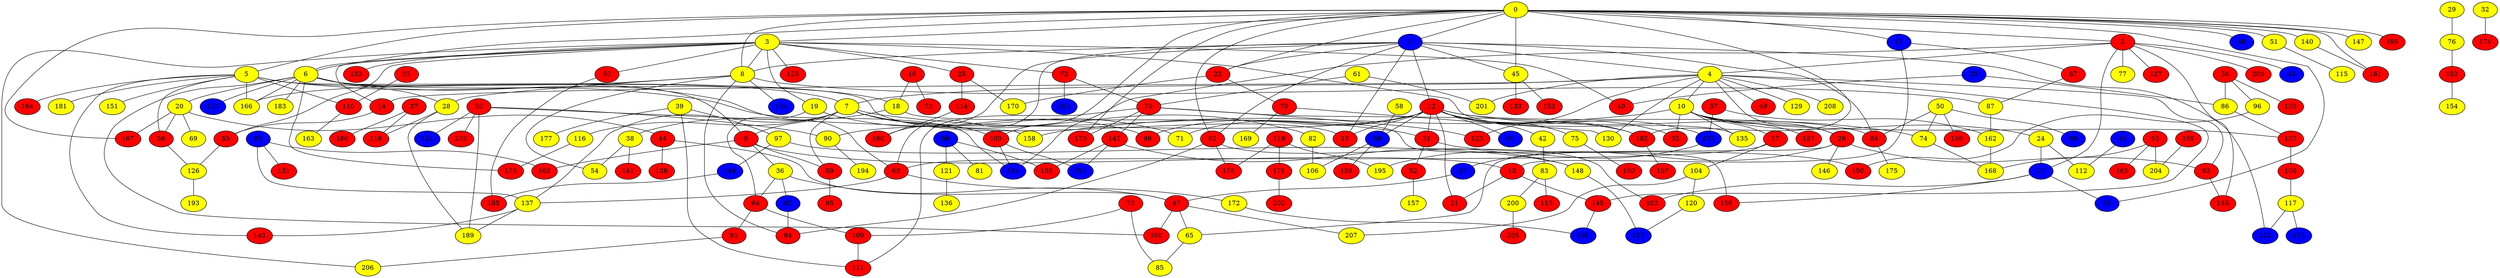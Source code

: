 graph {
0 [style = filled fillcolor = yellow];
1 [style = filled fillcolor = blue];
2 [style = filled fillcolor = red];
3 [style = filled fillcolor = yellow];
4 [style = filled fillcolor = yellow];
5 [style = filled fillcolor = yellow];
6 [style = filled fillcolor = yellow];
7 [style = filled fillcolor = yellow];
8 [style = filled fillcolor = yellow];
9 [style = filled fillcolor = red];
10 [style = filled fillcolor = yellow];
11 [style = filled fillcolor = blue];
12 [style = filled fillcolor = red];
13 [style = filled fillcolor = red];
14 [style = filled fillcolor = red];
15 [style = filled fillcolor = red];
16 [style = filled fillcolor = red];
17 [style = filled fillcolor = red];
18 [style = filled fillcolor = yellow];
19 [style = filled fillcolor = yellow];
20 [style = filled fillcolor = yellow];
21 [style = filled fillcolor = red];
22 [style = filled fillcolor = red];
23 [style = filled fillcolor = blue];
24 [style = filled fillcolor = yellow];
25 [style = filled fillcolor = red];
26 [style = filled fillcolor = red];
27 [style = filled fillcolor = blue];
28 [style = filled fillcolor = yellow];
29 [style = filled fillcolor = yellow];
30 [style = filled fillcolor = red];
31 [style = filled fillcolor = red];
32 [style = filled fillcolor = yellow];
33 [style = filled fillcolor = red];
34 [style = filled fillcolor = red];
35 [style = filled fillcolor = red];
36 [style = filled fillcolor = yellow];
37 [style = filled fillcolor = red];
38 [style = filled fillcolor = yellow];
39 [style = filled fillcolor = yellow];
40 [style = filled fillcolor = red];
41 [style = filled fillcolor = blue];
42 [style = filled fillcolor = yellow];
43 [style = filled fillcolor = blue];
44 [style = filled fillcolor = red];
45 [style = filled fillcolor = yellow];
46 [style = filled fillcolor = blue];
47 [style = filled fillcolor = red];
48 [style = filled fillcolor = blue];
49 [style = filled fillcolor = red];
50 [style = filled fillcolor = yellow];
51 [style = filled fillcolor = yellow];
52 [style = filled fillcolor = red];
53 [style = filled fillcolor = red];
54 [style = filled fillcolor = yellow];
55 [style = filled fillcolor = red];
56 [style = filled fillcolor = red];
57 [style = filled fillcolor = red];
58 [style = filled fillcolor = yellow];
59 [style = filled fillcolor = red];
60 [style = filled fillcolor = blue];
61 [style = filled fillcolor = yellow];
62 [style = filled fillcolor = blue];
63 [style = filled fillcolor = red];
64 [style = filled fillcolor = red];
65 [style = filled fillcolor = yellow];
66 [style = filled fillcolor = blue];
67 [style = filled fillcolor = red];
68 [style = filled fillcolor = blue];
69 [style = filled fillcolor = yellow];
70 [style = filled fillcolor = red];
71 [style = filled fillcolor = yellow];
72 [style = filled fillcolor = red];
73 [style = filled fillcolor = red];
74 [style = filled fillcolor = yellow];
75 [style = filled fillcolor = yellow];
76 [style = filled fillcolor = yellow];
77 [style = filled fillcolor = yellow];
78 [style = filled fillcolor = red];
79 [style = filled fillcolor = red];
80 [style = filled fillcolor = red];
81 [style = filled fillcolor = yellow];
82 [style = filled fillcolor = yellow];
83 [style = filled fillcolor = yellow];
84 [style = filled fillcolor = red];
85 [style = filled fillcolor = yellow];
86 [style = filled fillcolor = yellow];
87 [style = filled fillcolor = yellow];
88 [style = filled fillcolor = blue];
89 [style = filled fillcolor = blue];
90 [style = filled fillcolor = yellow];
91 [style = filled fillcolor = red];
92 [style = filled fillcolor = red];
93 [style = filled fillcolor = red];
94 [style = filled fillcolor = red];
95 [style = filled fillcolor = red];
96 [style = filled fillcolor = yellow];
97 [style = filled fillcolor = yellow];
98 [style = filled fillcolor = blue];
99 [style = filled fillcolor = red];
100 [style = filled fillcolor = red];
101 [style = filled fillcolor = blue];
102 [style = filled fillcolor = red];
103 [style = filled fillcolor = red];
104 [style = filled fillcolor = yellow];
105 [style = filled fillcolor = red];
106 [style = filled fillcolor = yellow];
107 [style = filled fillcolor = red];
108 [style = filled fillcolor = red];
109 [style = filled fillcolor = red];
110 [style = filled fillcolor = red];
111 [style = filled fillcolor = red];
112 [style = filled fillcolor = yellow];
113 [style = filled fillcolor = red];
114 [style = filled fillcolor = red];
115 [style = filled fillcolor = yellow];
116 [style = filled fillcolor = yellow];
117 [style = filled fillcolor = yellow];
118 [style = filled fillcolor = red];
119 [style = filled fillcolor = red];
120 [style = filled fillcolor = yellow];
121 [style = filled fillcolor = yellow];
122 [style = filled fillcolor = blue];
123 [style = filled fillcolor = red];
124 [style = filled fillcolor = blue];
125 [style = filled fillcolor = blue];
126 [style = filled fillcolor = yellow];
127 [style = filled fillcolor = red];
128 [style = filled fillcolor = red];
129 [style = filled fillcolor = yellow];
130 [style = filled fillcolor = yellow];
131 [style = filled fillcolor = red];
132 [style = filled fillcolor = red];
133 [style = filled fillcolor = red];
134 [style = filled fillcolor = blue];
135 [style = filled fillcolor = yellow];
136 [style = filled fillcolor = yellow];
137 [style = filled fillcolor = yellow];
138 [style = filled fillcolor = red];
139 [style = filled fillcolor = red];
140 [style = filled fillcolor = yellow];
141 [style = filled fillcolor = red];
142 [style = filled fillcolor = red];
143 [style = filled fillcolor = red];
144 [style = filled fillcolor = blue];
145 [style = filled fillcolor = red];
146 [style = filled fillcolor = yellow];
147 [style = filled fillcolor = yellow];
148 [style = filled fillcolor = yellow];
149 [style = filled fillcolor = red];
150 [style = filled fillcolor = red];
151 [style = filled fillcolor = yellow];
152 [style = filled fillcolor = red];
153 [style = filled fillcolor = red];
154 [style = filled fillcolor = yellow];
155 [style = filled fillcolor = blue];
156 [style = filled fillcolor = red];
157 [style = filled fillcolor = yellow];
158 [style = filled fillcolor = yellow];
159 [style = filled fillcolor = red];
160 [style = filled fillcolor = red];
161 [style = filled fillcolor = red];
162 [style = filled fillcolor = yellow];
163 [style = filled fillcolor = yellow];
164 [style = filled fillcolor = red];
165 [style = filled fillcolor = red];
166 [style = filled fillcolor = yellow];
167 [style = filled fillcolor = red];
168 [style = filled fillcolor = yellow];
169 [style = filled fillcolor = yellow];
170 [style = filled fillcolor = yellow];
171 [style = filled fillcolor = red];
172 [style = filled fillcolor = yellow];
173 [style = filled fillcolor = blue];
174 [style = filled fillcolor = red];
175 [style = filled fillcolor = yellow];
176 [style = filled fillcolor = red];
177 [style = filled fillcolor = yellow];
178 [style = filled fillcolor = red];
179 [style = filled fillcolor = red];
180 [style = filled fillcolor = red];
181 [style = filled fillcolor = yellow];
182 [style = filled fillcolor = red];
183 [style = filled fillcolor = yellow];
184 [style = filled fillcolor = blue];
185 [style = filled fillcolor = red];
186 [style = filled fillcolor = red];
187 [style = filled fillcolor = red];
188 [style = filled fillcolor = red];
189 [style = filled fillcolor = yellow];
190 [style = filled fillcolor = red];
191 [style = filled fillcolor = blue];
192 [style = filled fillcolor = blue];
193 [style = filled fillcolor = yellow];
194 [style = filled fillcolor = yellow];
195 [style = filled fillcolor = yellow];
196 [style = filled fillcolor = blue];
197 [style = filled fillcolor = red];
198 [style = filled fillcolor = red];
199 [style = filled fillcolor = red];
200 [style = filled fillcolor = yellow];
201 [style = filled fillcolor = yellow];
202 [style = filled fillcolor = red];
203 [style = filled fillcolor = red];
204 [style = filled fillcolor = yellow];
205 [style = filled fillcolor = red];
206 [style = filled fillcolor = yellow];
207 [style = filled fillcolor = yellow];
208 [style = filled fillcolor = yellow];
209 [style = filled fillcolor = red];
0 -- 5;
0 -- 3;
0 -- 2;
0 -- 1;
0 -- 6;
0 -- 8;
0 -- 11;
0 -- 22;
0 -- 45;
0 -- 48;
0 -- 51;
0 -- 88;
0 -- 92;
0 -- 103;
0 -- 140;
0 -- 147;
0 -- 161;
0 -- 167;
0 -- 176;
0 -- 182;
0 -- 199;
1 -- 4;
1 -- 8;
1 -- 12;
1 -- 15;
1 -- 22;
1 -- 45;
1 -- 63;
1 -- 84;
1 -- 92;
1 -- 122;
1 -- 190;
2 -- 4;
2 -- 27;
2 -- 43;
2 -- 77;
2 -- 127;
2 -- 149;
2 -- 184;
2 -- 209;
3 -- 6;
3 -- 8;
3 -- 14;
3 -- 19;
3 -- 25;
3 -- 40;
3 -- 55;
3 -- 72;
3 -- 80;
3 -- 128;
3 -- 132;
3 -- 135;
3 -- 206;
4 -- 7;
4 -- 10;
4 -- 14;
4 -- 26;
4 -- 49;
4 -- 93;
4 -- 123;
4 -- 129;
4 -- 130;
4 -- 145;
4 -- 201;
4 -- 208;
5 -- 7;
5 -- 15;
5 -- 56;
5 -- 110;
5 -- 143;
5 -- 151;
5 -- 164;
5 -- 166;
5 -- 181;
5 -- 184;
6 -- 9;
6 -- 18;
6 -- 20;
6 -- 28;
6 -- 63;
6 -- 100;
6 -- 125;
6 -- 166;
6 -- 179;
6 -- 183;
7 -- 9;
7 -- 31;
7 -- 59;
7 -- 71;
7 -- 82;
7 -- 103;
7 -- 116;
7 -- 137;
8 -- 28;
8 -- 54;
8 -- 87;
8 -- 94;
8 -- 134;
8 -- 166;
9 -- 13;
9 -- 36;
9 -- 59;
9 -- 188;
10 -- 17;
10 -- 24;
10 -- 26;
10 -- 33;
10 -- 107;
10 -- 135;
10 -- 158;
10 -- 187;
11 -- 13;
11 -- 67;
12 -- 15;
12 -- 21;
12 -- 31;
12 -- 33;
12 -- 42;
12 -- 60;
12 -- 68;
12 -- 71;
12 -- 74;
12 -- 75;
12 -- 84;
12 -- 90;
12 -- 99;
12 -- 182;
12 -- 192;
13 -- 21;
13 -- 145;
14 -- 55;
16 -- 18;
16 -- 73;
17 -- 63;
17 -- 104;
18 -- 38;
18 -- 156;
19 -- 64;
19 -- 99;
20 -- 44;
20 -- 56;
20 -- 69;
20 -- 167;
22 -- 78;
22 -- 170;
23 -- 40;
23 -- 86;
24 -- 27;
24 -- 112;
25 -- 114;
25 -- 170;
26 -- 46;
26 -- 65;
26 -- 93;
26 -- 146;
27 -- 88;
27 -- 102;
27 -- 156;
28 -- 119;
28 -- 189;
29 -- 76;
30 -- 90;
30 -- 124;
30 -- 158;
30 -- 189;
30 -- 203;
31 -- 52;
31 -- 150;
32 -- 174;
34 -- 86;
34 -- 96;
34 -- 105;
35 -- 110;
36 -- 47;
36 -- 62;
36 -- 64;
37 -- 119;
37 -- 180;
38 -- 54;
38 -- 141;
39 -- 97;
39 -- 111;
39 -- 177;
41 -- 112;
42 -- 83;
44 -- 47;
44 -- 139;
45 -- 133;
45 -- 153;
46 -- 47;
47 -- 65;
47 -- 100;
47 -- 207;
50 -- 74;
50 -- 84;
50 -- 98;
50 -- 198;
51 -- 115;
52 -- 157;
53 -- 165;
53 -- 168;
53 -- 204;
55 -- 126;
56 -- 126;
57 -- 162;
57 -- 192;
58 -- 68;
59 -- 95;
61 -- 79;
61 -- 201;
62 -- 94;
63 -- 137;
63 -- 172;
64 -- 91;
64 -- 109;
65 -- 85;
66 -- 81;
66 -- 121;
66 -- 186;
67 -- 87;
68 -- 106;
68 -- 138;
70 -- 85;
70 -- 109;
72 -- 79;
72 -- 101;
74 -- 168;
75 -- 160;
76 -- 152;
78 -- 130;
78 -- 169;
79 -- 111;
79 -- 123;
79 -- 142;
79 -- 176;
79 -- 182;
80 -- 185;
82 -- 106;
83 -- 113;
83 -- 200;
84 -- 175;
86 -- 107;
87 -- 162;
89 -- 131;
89 -- 137;
89 -- 188;
90 -- 194;
91 -- 206;
92 -- 94;
92 -- 102;
92 -- 178;
93 -- 149;
96 -- 150;
97 -- 144;
97 -- 148;
103 -- 184;
103 -- 196;
104 -- 120;
104 -- 207;
107 -- 108;
108 -- 117;
109 -- 111;
110 -- 163;
114 -- 190;
116 -- 179;
117 -- 122;
117 -- 173;
118 -- 171;
118 -- 178;
118 -- 195;
120 -- 155;
121 -- 136;
126 -- 193;
137 -- 143;
137 -- 189;
140 -- 161;
142 -- 148;
142 -- 186;
142 -- 196;
144 -- 185;
145 -- 191;
148 -- 155;
152 -- 154;
159 -- 204;
162 -- 168;
171 -- 202;
172 -- 191;
182 -- 197;
192 -- 195;
200 -- 205;
}
